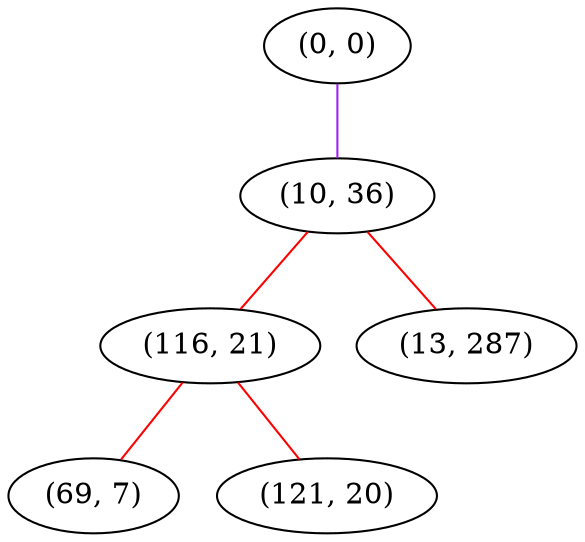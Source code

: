 graph "" {
"(0, 0)";
"(10, 36)";
"(116, 21)";
"(69, 7)";
"(121, 20)";
"(13, 287)";
"(0, 0)" -- "(10, 36)"  [color=purple, key=0, weight=4];
"(10, 36)" -- "(116, 21)"  [color=red, key=0, weight=1];
"(10, 36)" -- "(13, 287)"  [color=red, key=0, weight=1];
"(116, 21)" -- "(69, 7)"  [color=red, key=0, weight=1];
"(116, 21)" -- "(121, 20)"  [color=red, key=0, weight=1];
}
